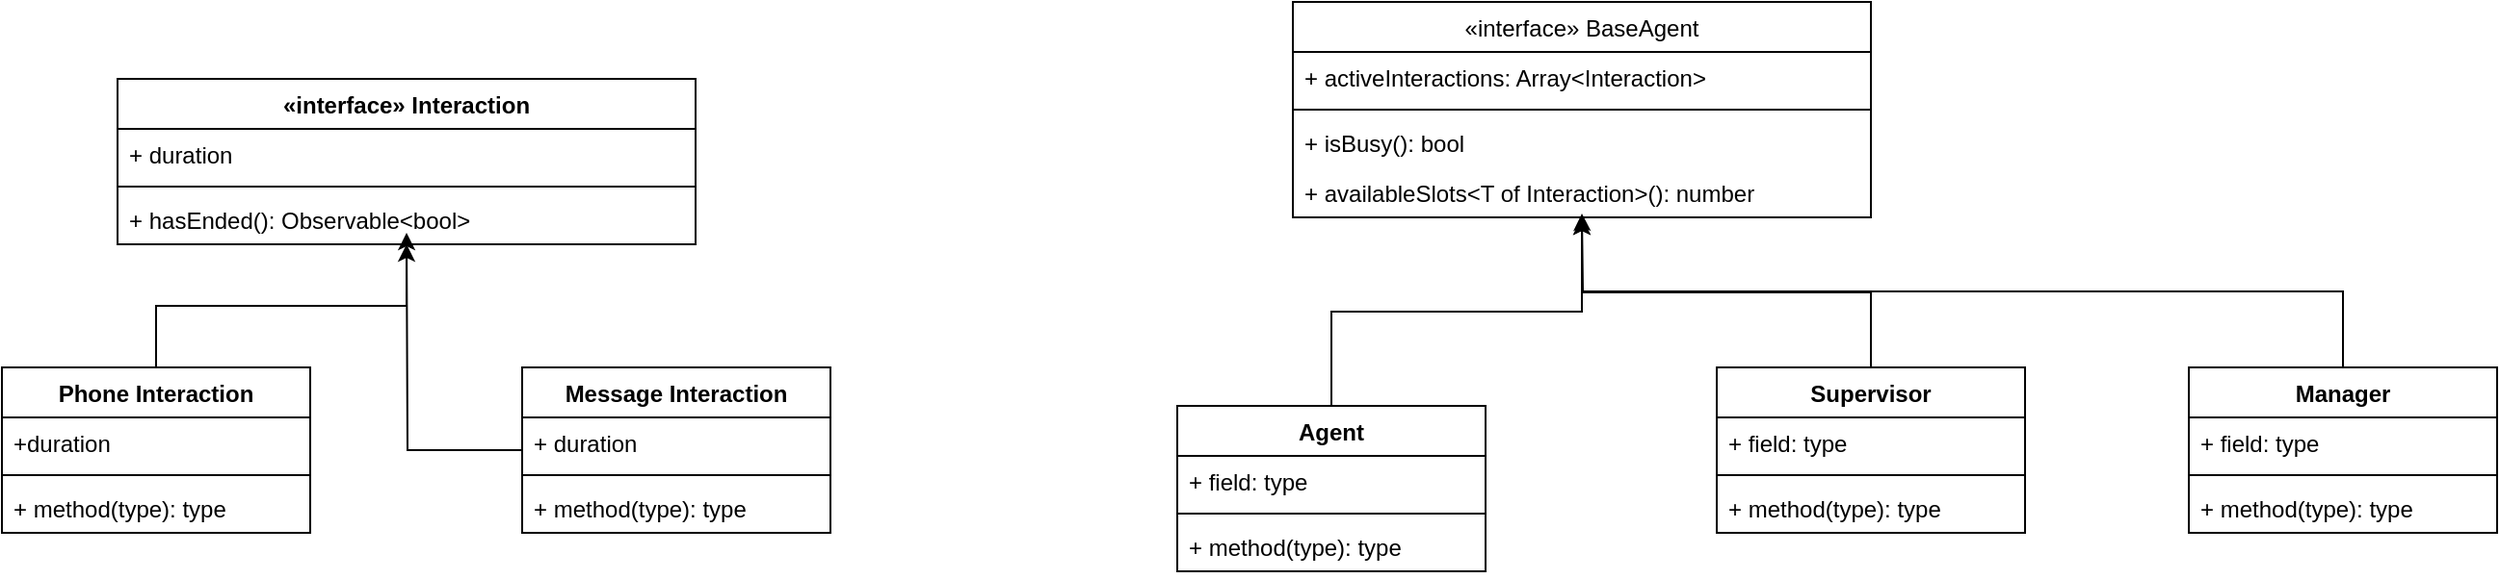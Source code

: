 <mxfile version="15.0.3" type="github">
  <diagram id="9mXvaVSuT-yr561JVfZQ" name="Page-1">
    <mxGraphModel dx="1422" dy="762" grid="1" gridSize="10" guides="1" tooltips="1" connect="1" arrows="1" fold="1" page="1" pageScale="1" pageWidth="850" pageHeight="1100" math="0" shadow="0">
      <root>
        <mxCell id="0" />
        <mxCell id="1" parent="0" />
        <mxCell id="rVlFmZ7Iy4KIFGHd2SEh-45" style="edgeStyle=orthogonalEdgeStyle;rounded=0;orthogonalLoop=1;jettySize=auto;html=1;" edge="1" parent="1" source="rVlFmZ7Iy4KIFGHd2SEh-2">
          <mxGeometry relative="1" as="geometry">
            <mxPoint x="270" y="170" as="targetPoint" />
          </mxGeometry>
        </mxCell>
        <mxCell id="rVlFmZ7Iy4KIFGHd2SEh-2" value="Message Interaction" style="swimlane;fontStyle=1;align=center;verticalAlign=top;childLayout=stackLayout;horizontal=1;startSize=26;horizontalStack=0;resizeParent=1;resizeParentMax=0;resizeLast=0;collapsible=1;marginBottom=0;" vertex="1" parent="1">
          <mxGeometry x="330" y="240" width="160" height="86" as="geometry" />
        </mxCell>
        <mxCell id="rVlFmZ7Iy4KIFGHd2SEh-3" value="+ duration" style="text;strokeColor=none;fillColor=none;align=left;verticalAlign=top;spacingLeft=4;spacingRight=4;overflow=hidden;rotatable=0;points=[[0,0.5],[1,0.5]];portConstraint=eastwest;" vertex="1" parent="rVlFmZ7Iy4KIFGHd2SEh-2">
          <mxGeometry y="26" width="160" height="26" as="geometry" />
        </mxCell>
        <mxCell id="rVlFmZ7Iy4KIFGHd2SEh-4" value="" style="line;strokeWidth=1;fillColor=none;align=left;verticalAlign=middle;spacingTop=-1;spacingLeft=3;spacingRight=3;rotatable=0;labelPosition=right;points=[];portConstraint=eastwest;" vertex="1" parent="rVlFmZ7Iy4KIFGHd2SEh-2">
          <mxGeometry y="52" width="160" height="8" as="geometry" />
        </mxCell>
        <mxCell id="rVlFmZ7Iy4KIFGHd2SEh-5" value="+ method(type): type" style="text;strokeColor=none;fillColor=none;align=left;verticalAlign=top;spacingLeft=4;spacingRight=4;overflow=hidden;rotatable=0;points=[[0,0.5],[1,0.5]];portConstraint=eastwest;" vertex="1" parent="rVlFmZ7Iy4KIFGHd2SEh-2">
          <mxGeometry y="60" width="160" height="26" as="geometry" />
        </mxCell>
        <mxCell id="rVlFmZ7Iy4KIFGHd2SEh-44" style="edgeStyle=orthogonalEdgeStyle;rounded=0;orthogonalLoop=1;jettySize=auto;html=1;entryX=0.5;entryY=1;entryDx=0;entryDy=0;" edge="1" parent="1" source="rVlFmZ7Iy4KIFGHd2SEh-6" target="rVlFmZ7Iy4KIFGHd2SEh-40">
          <mxGeometry relative="1" as="geometry" />
        </mxCell>
        <mxCell id="rVlFmZ7Iy4KIFGHd2SEh-6" value="Phone Interaction" style="swimlane;fontStyle=1;align=center;verticalAlign=top;childLayout=stackLayout;horizontal=1;startSize=26;horizontalStack=0;resizeParent=1;resizeParentMax=0;resizeLast=0;collapsible=1;marginBottom=0;" vertex="1" parent="1">
          <mxGeometry x="60" y="240" width="160" height="86" as="geometry" />
        </mxCell>
        <mxCell id="rVlFmZ7Iy4KIFGHd2SEh-7" value="+duration" style="text;strokeColor=none;fillColor=none;align=left;verticalAlign=top;spacingLeft=4;spacingRight=4;overflow=hidden;rotatable=0;points=[[0,0.5],[1,0.5]];portConstraint=eastwest;" vertex="1" parent="rVlFmZ7Iy4KIFGHd2SEh-6">
          <mxGeometry y="26" width="160" height="26" as="geometry" />
        </mxCell>
        <mxCell id="rVlFmZ7Iy4KIFGHd2SEh-8" value="" style="line;strokeWidth=1;fillColor=none;align=left;verticalAlign=middle;spacingTop=-1;spacingLeft=3;spacingRight=3;rotatable=0;labelPosition=right;points=[];portConstraint=eastwest;" vertex="1" parent="rVlFmZ7Iy4KIFGHd2SEh-6">
          <mxGeometry y="52" width="160" height="8" as="geometry" />
        </mxCell>
        <mxCell id="rVlFmZ7Iy4KIFGHd2SEh-9" value="+ method(type): type" style="text;strokeColor=none;fillColor=none;align=left;verticalAlign=top;spacingLeft=4;spacingRight=4;overflow=hidden;rotatable=0;points=[[0,0.5],[1,0.5]];portConstraint=eastwest;" vertex="1" parent="rVlFmZ7Iy4KIFGHd2SEh-6">
          <mxGeometry y="60" width="160" height="26" as="geometry" />
        </mxCell>
        <mxCell id="rVlFmZ7Iy4KIFGHd2SEh-35" style="edgeStyle=orthogonalEdgeStyle;rounded=0;orthogonalLoop=1;jettySize=auto;html=1;exitX=0.5;exitY=0;exitDx=0;exitDy=0;entryX=0.5;entryY=1;entryDx=0;entryDy=0;" edge="1" parent="1" source="rVlFmZ7Iy4KIFGHd2SEh-12" target="rVlFmZ7Iy4KIFGHd2SEh-28">
          <mxGeometry relative="1" as="geometry" />
        </mxCell>
        <mxCell id="rVlFmZ7Iy4KIFGHd2SEh-12" value="Agent" style="swimlane;fontStyle=1;align=center;verticalAlign=top;childLayout=stackLayout;horizontal=1;startSize=26;horizontalStack=0;resizeParent=1;resizeParentMax=0;resizeLast=0;collapsible=1;marginBottom=0;" vertex="1" parent="1">
          <mxGeometry x="670" y="260" width="160" height="86" as="geometry" />
        </mxCell>
        <mxCell id="rVlFmZ7Iy4KIFGHd2SEh-13" value="+ field: type" style="text;strokeColor=none;fillColor=none;align=left;verticalAlign=top;spacingLeft=4;spacingRight=4;overflow=hidden;rotatable=0;points=[[0,0.5],[1,0.5]];portConstraint=eastwest;" vertex="1" parent="rVlFmZ7Iy4KIFGHd2SEh-12">
          <mxGeometry y="26" width="160" height="26" as="geometry" />
        </mxCell>
        <mxCell id="rVlFmZ7Iy4KIFGHd2SEh-14" value="" style="line;strokeWidth=1;fillColor=none;align=left;verticalAlign=middle;spacingTop=-1;spacingLeft=3;spacingRight=3;rotatable=0;labelPosition=right;points=[];portConstraint=eastwest;" vertex="1" parent="rVlFmZ7Iy4KIFGHd2SEh-12">
          <mxGeometry y="52" width="160" height="8" as="geometry" />
        </mxCell>
        <mxCell id="rVlFmZ7Iy4KIFGHd2SEh-15" value="+ method(type): type" style="text;strokeColor=none;fillColor=none;align=left;verticalAlign=top;spacingLeft=4;spacingRight=4;overflow=hidden;rotatable=0;points=[[0,0.5],[1,0.5]];portConstraint=eastwest;" vertex="1" parent="rVlFmZ7Iy4KIFGHd2SEh-12">
          <mxGeometry y="60" width="160" height="26" as="geometry" />
        </mxCell>
        <mxCell id="rVlFmZ7Iy4KIFGHd2SEh-37" style="edgeStyle=orthogonalEdgeStyle;rounded=0;orthogonalLoop=1;jettySize=auto;html=1;exitX=0.5;exitY=0;exitDx=0;exitDy=0;entryX=0.5;entryY=1;entryDx=0;entryDy=0;" edge="1" parent="1" source="rVlFmZ7Iy4KIFGHd2SEh-16" target="rVlFmZ7Iy4KIFGHd2SEh-28">
          <mxGeometry relative="1" as="geometry" />
        </mxCell>
        <mxCell id="rVlFmZ7Iy4KIFGHd2SEh-16" value="Supervisor" style="swimlane;fontStyle=1;align=center;verticalAlign=top;childLayout=stackLayout;horizontal=1;startSize=26;horizontalStack=0;resizeParent=1;resizeParentMax=0;resizeLast=0;collapsible=1;marginBottom=0;" vertex="1" parent="1">
          <mxGeometry x="950" y="240" width="160" height="86" as="geometry" />
        </mxCell>
        <mxCell id="rVlFmZ7Iy4KIFGHd2SEh-17" value="+ field: type" style="text;strokeColor=none;fillColor=none;align=left;verticalAlign=top;spacingLeft=4;spacingRight=4;overflow=hidden;rotatable=0;points=[[0,0.5],[1,0.5]];portConstraint=eastwest;" vertex="1" parent="rVlFmZ7Iy4KIFGHd2SEh-16">
          <mxGeometry y="26" width="160" height="26" as="geometry" />
        </mxCell>
        <mxCell id="rVlFmZ7Iy4KIFGHd2SEh-18" value="" style="line;strokeWidth=1;fillColor=none;align=left;verticalAlign=middle;spacingTop=-1;spacingLeft=3;spacingRight=3;rotatable=0;labelPosition=right;points=[];portConstraint=eastwest;" vertex="1" parent="rVlFmZ7Iy4KIFGHd2SEh-16">
          <mxGeometry y="52" width="160" height="8" as="geometry" />
        </mxCell>
        <mxCell id="rVlFmZ7Iy4KIFGHd2SEh-19" value="+ method(type): type" style="text;strokeColor=none;fillColor=none;align=left;verticalAlign=top;spacingLeft=4;spacingRight=4;overflow=hidden;rotatable=0;points=[[0,0.5],[1,0.5]];portConstraint=eastwest;" vertex="1" parent="rVlFmZ7Iy4KIFGHd2SEh-16">
          <mxGeometry y="60" width="160" height="26" as="geometry" />
        </mxCell>
        <mxCell id="rVlFmZ7Iy4KIFGHd2SEh-38" style="edgeStyle=orthogonalEdgeStyle;rounded=0;orthogonalLoop=1;jettySize=auto;html=1;exitX=0.5;exitY=0;exitDx=0;exitDy=0;" edge="1" parent="1" source="rVlFmZ7Iy4KIFGHd2SEh-20">
          <mxGeometry relative="1" as="geometry">
            <mxPoint x="880" y="160" as="targetPoint" />
          </mxGeometry>
        </mxCell>
        <mxCell id="rVlFmZ7Iy4KIFGHd2SEh-20" value="Manager" style="swimlane;fontStyle=1;align=center;verticalAlign=top;childLayout=stackLayout;horizontal=1;startSize=26;horizontalStack=0;resizeParent=1;resizeParentMax=0;resizeLast=0;collapsible=1;marginBottom=0;" vertex="1" parent="1">
          <mxGeometry x="1195" y="240" width="160" height="86" as="geometry" />
        </mxCell>
        <mxCell id="rVlFmZ7Iy4KIFGHd2SEh-21" value="+ field: type" style="text;strokeColor=none;fillColor=none;align=left;verticalAlign=top;spacingLeft=4;spacingRight=4;overflow=hidden;rotatable=0;points=[[0,0.5],[1,0.5]];portConstraint=eastwest;" vertex="1" parent="rVlFmZ7Iy4KIFGHd2SEh-20">
          <mxGeometry y="26" width="160" height="26" as="geometry" />
        </mxCell>
        <mxCell id="rVlFmZ7Iy4KIFGHd2SEh-22" value="" style="line;strokeWidth=1;fillColor=none;align=left;verticalAlign=middle;spacingTop=-1;spacingLeft=3;spacingRight=3;rotatable=0;labelPosition=right;points=[];portConstraint=eastwest;" vertex="1" parent="rVlFmZ7Iy4KIFGHd2SEh-20">
          <mxGeometry y="52" width="160" height="8" as="geometry" />
        </mxCell>
        <mxCell id="rVlFmZ7Iy4KIFGHd2SEh-23" value="+ method(type): type" style="text;strokeColor=none;fillColor=none;align=left;verticalAlign=top;spacingLeft=4;spacingRight=4;overflow=hidden;rotatable=0;points=[[0,0.5],[1,0.5]];portConstraint=eastwest;" vertex="1" parent="rVlFmZ7Iy4KIFGHd2SEh-20">
          <mxGeometry y="60" width="160" height="26" as="geometry" />
        </mxCell>
        <mxCell id="rVlFmZ7Iy4KIFGHd2SEh-28" value="«interface» BaseAgent" style="swimlane;fontStyle=0;align=center;verticalAlign=top;childLayout=stackLayout;horizontal=1;startSize=26;horizontalStack=0;resizeParent=1;resizeParentMax=0;resizeLast=0;collapsible=1;marginBottom=0;" vertex="1" parent="1">
          <mxGeometry x="730" y="50" width="300" height="112" as="geometry" />
        </mxCell>
        <mxCell id="rVlFmZ7Iy4KIFGHd2SEh-29" value="+ activeInteractions: Array&lt;Interaction&gt;" style="text;strokeColor=none;fillColor=none;align=left;verticalAlign=top;spacingLeft=4;spacingRight=4;overflow=hidden;rotatable=0;points=[[0,0.5],[1,0.5]];portConstraint=eastwest;" vertex="1" parent="rVlFmZ7Iy4KIFGHd2SEh-28">
          <mxGeometry y="26" width="300" height="26" as="geometry" />
        </mxCell>
        <mxCell id="rVlFmZ7Iy4KIFGHd2SEh-30" value="" style="line;strokeWidth=1;fillColor=none;align=left;verticalAlign=middle;spacingTop=-1;spacingLeft=3;spacingRight=3;rotatable=0;labelPosition=right;points=[];portConstraint=eastwest;" vertex="1" parent="rVlFmZ7Iy4KIFGHd2SEh-28">
          <mxGeometry y="52" width="300" height="8" as="geometry" />
        </mxCell>
        <mxCell id="rVlFmZ7Iy4KIFGHd2SEh-31" value="+ isBusy(): bool" style="text;strokeColor=none;fillColor=none;align=left;verticalAlign=top;spacingLeft=4;spacingRight=4;overflow=hidden;rotatable=0;points=[[0,0.5],[1,0.5]];portConstraint=eastwest;" vertex="1" parent="rVlFmZ7Iy4KIFGHd2SEh-28">
          <mxGeometry y="60" width="300" height="26" as="geometry" />
        </mxCell>
        <mxCell id="rVlFmZ7Iy4KIFGHd2SEh-32" value="+ availableSlots&lt;T of Interaction&gt;(): number" style="text;strokeColor=none;fillColor=none;align=left;verticalAlign=top;spacingLeft=4;spacingRight=4;overflow=hidden;rotatable=0;points=[[0,0.5],[1,0.5]];portConstraint=eastwest;" vertex="1" parent="rVlFmZ7Iy4KIFGHd2SEh-28">
          <mxGeometry y="86" width="300" height="26" as="geometry" />
        </mxCell>
        <mxCell id="rVlFmZ7Iy4KIFGHd2SEh-40" value="«interface» Interaction" style="swimlane;fontStyle=1;align=center;verticalAlign=top;childLayout=stackLayout;horizontal=1;startSize=26;horizontalStack=0;resizeParent=1;resizeParentMax=0;resizeLast=0;collapsible=1;marginBottom=0;" vertex="1" parent="1">
          <mxGeometry x="120" y="90" width="300" height="86" as="geometry" />
        </mxCell>
        <mxCell id="rVlFmZ7Iy4KIFGHd2SEh-41" value="+ duration" style="text;strokeColor=none;fillColor=none;align=left;verticalAlign=top;spacingLeft=4;spacingRight=4;overflow=hidden;rotatable=0;points=[[0,0.5],[1,0.5]];portConstraint=eastwest;" vertex="1" parent="rVlFmZ7Iy4KIFGHd2SEh-40">
          <mxGeometry y="26" width="300" height="26" as="geometry" />
        </mxCell>
        <mxCell id="rVlFmZ7Iy4KIFGHd2SEh-42" value="" style="line;strokeWidth=1;fillColor=none;align=left;verticalAlign=middle;spacingTop=-1;spacingLeft=3;spacingRight=3;rotatable=0;labelPosition=right;points=[];portConstraint=eastwest;" vertex="1" parent="rVlFmZ7Iy4KIFGHd2SEh-40">
          <mxGeometry y="52" width="300" height="8" as="geometry" />
        </mxCell>
        <mxCell id="rVlFmZ7Iy4KIFGHd2SEh-43" value="+ hasEnded(): Observable&lt;bool&gt;" style="text;strokeColor=none;fillColor=none;align=left;verticalAlign=top;spacingLeft=4;spacingRight=4;overflow=hidden;rotatable=0;points=[[0,0.5],[1,0.5]];portConstraint=eastwest;" vertex="1" parent="rVlFmZ7Iy4KIFGHd2SEh-40">
          <mxGeometry y="60" width="300" height="26" as="geometry" />
        </mxCell>
      </root>
    </mxGraphModel>
  </diagram>
</mxfile>
